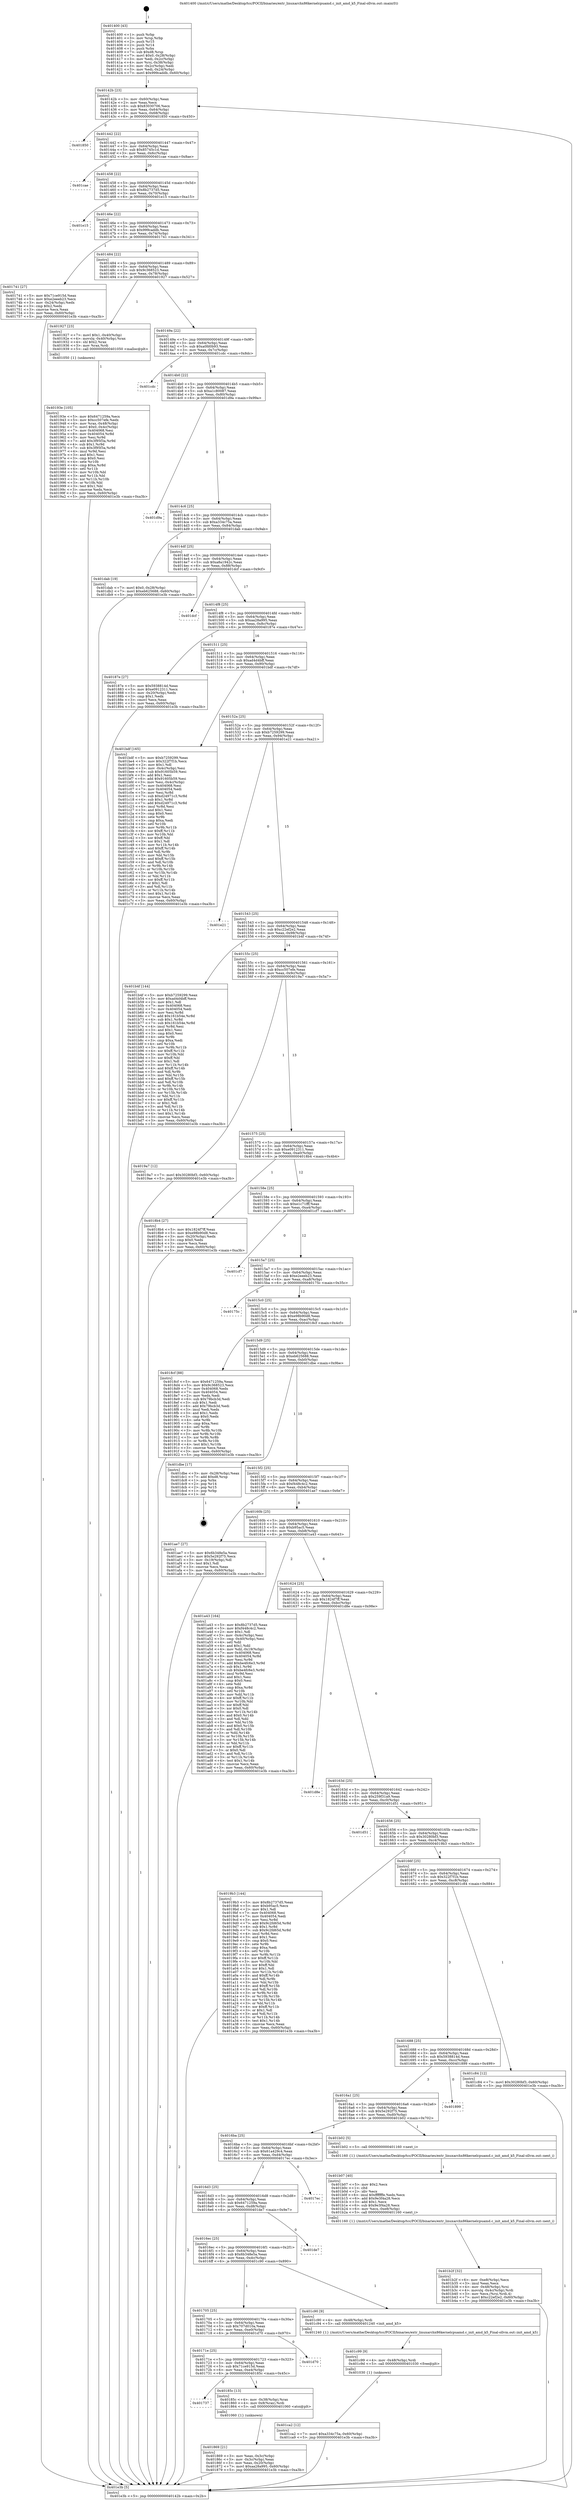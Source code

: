 digraph "0x401400" {
  label = "0x401400 (/mnt/c/Users/mathe/Desktop/tcc/POCII/binaries/extr_linuxarchx86kernelcpuamd.c_init_amd_k5_Final-ollvm.out::main(0))"
  labelloc = "t"
  node[shape=record]

  Entry [label="",width=0.3,height=0.3,shape=circle,fillcolor=black,style=filled]
  "0x40142b" [label="{
     0x40142b [23]\l
     | [instrs]\l
     &nbsp;&nbsp;0x40142b \<+3\>: mov -0x60(%rbp),%eax\l
     &nbsp;&nbsp;0x40142e \<+2\>: mov %eax,%ecx\l
     &nbsp;&nbsp;0x401430 \<+6\>: sub $0x83030706,%ecx\l
     &nbsp;&nbsp;0x401436 \<+3\>: mov %eax,-0x64(%rbp)\l
     &nbsp;&nbsp;0x401439 \<+3\>: mov %ecx,-0x68(%rbp)\l
     &nbsp;&nbsp;0x40143c \<+6\>: je 0000000000401850 \<main+0x450\>\l
  }"]
  "0x401850" [label="{
     0x401850\l
  }", style=dashed]
  "0x401442" [label="{
     0x401442 [22]\l
     | [instrs]\l
     &nbsp;&nbsp;0x401442 \<+5\>: jmp 0000000000401447 \<main+0x47\>\l
     &nbsp;&nbsp;0x401447 \<+3\>: mov -0x64(%rbp),%eax\l
     &nbsp;&nbsp;0x40144a \<+5\>: sub $0x85745c1d,%eax\l
     &nbsp;&nbsp;0x40144f \<+3\>: mov %eax,-0x6c(%rbp)\l
     &nbsp;&nbsp;0x401452 \<+6\>: je 0000000000401cae \<main+0x8ae\>\l
  }"]
  Exit [label="",width=0.3,height=0.3,shape=circle,fillcolor=black,style=filled,peripheries=2]
  "0x401cae" [label="{
     0x401cae\l
  }", style=dashed]
  "0x401458" [label="{
     0x401458 [22]\l
     | [instrs]\l
     &nbsp;&nbsp;0x401458 \<+5\>: jmp 000000000040145d \<main+0x5d\>\l
     &nbsp;&nbsp;0x40145d \<+3\>: mov -0x64(%rbp),%eax\l
     &nbsp;&nbsp;0x401460 \<+5\>: sub $0x8b2737d5,%eax\l
     &nbsp;&nbsp;0x401465 \<+3\>: mov %eax,-0x70(%rbp)\l
     &nbsp;&nbsp;0x401468 \<+6\>: je 0000000000401e15 \<main+0xa15\>\l
  }"]
  "0x401ca2" [label="{
     0x401ca2 [12]\l
     | [instrs]\l
     &nbsp;&nbsp;0x401ca2 \<+7\>: movl $0xa334c75a,-0x60(%rbp)\l
     &nbsp;&nbsp;0x401ca9 \<+5\>: jmp 0000000000401e3b \<main+0xa3b\>\l
  }"]
  "0x401e15" [label="{
     0x401e15\l
  }", style=dashed]
  "0x40146e" [label="{
     0x40146e [22]\l
     | [instrs]\l
     &nbsp;&nbsp;0x40146e \<+5\>: jmp 0000000000401473 \<main+0x73\>\l
     &nbsp;&nbsp;0x401473 \<+3\>: mov -0x64(%rbp),%eax\l
     &nbsp;&nbsp;0x401476 \<+5\>: sub $0x999caddb,%eax\l
     &nbsp;&nbsp;0x40147b \<+3\>: mov %eax,-0x74(%rbp)\l
     &nbsp;&nbsp;0x40147e \<+6\>: je 0000000000401741 \<main+0x341\>\l
  }"]
  "0x401c99" [label="{
     0x401c99 [9]\l
     | [instrs]\l
     &nbsp;&nbsp;0x401c99 \<+4\>: mov -0x48(%rbp),%rdi\l
     &nbsp;&nbsp;0x401c9d \<+5\>: call 0000000000401030 \<free@plt\>\l
     | [calls]\l
     &nbsp;&nbsp;0x401030 \{1\} (unknown)\l
  }"]
  "0x401741" [label="{
     0x401741 [27]\l
     | [instrs]\l
     &nbsp;&nbsp;0x401741 \<+5\>: mov $0x71ce915d,%eax\l
     &nbsp;&nbsp;0x401746 \<+5\>: mov $0xe2eeeb23,%ecx\l
     &nbsp;&nbsp;0x40174b \<+3\>: mov -0x24(%rbp),%edx\l
     &nbsp;&nbsp;0x40174e \<+3\>: cmp $0x2,%edx\l
     &nbsp;&nbsp;0x401751 \<+3\>: cmovne %ecx,%eax\l
     &nbsp;&nbsp;0x401754 \<+3\>: mov %eax,-0x60(%rbp)\l
     &nbsp;&nbsp;0x401757 \<+5\>: jmp 0000000000401e3b \<main+0xa3b\>\l
  }"]
  "0x401484" [label="{
     0x401484 [22]\l
     | [instrs]\l
     &nbsp;&nbsp;0x401484 \<+5\>: jmp 0000000000401489 \<main+0x89\>\l
     &nbsp;&nbsp;0x401489 \<+3\>: mov -0x64(%rbp),%eax\l
     &nbsp;&nbsp;0x40148c \<+5\>: sub $0x9c368523,%eax\l
     &nbsp;&nbsp;0x401491 \<+3\>: mov %eax,-0x78(%rbp)\l
     &nbsp;&nbsp;0x401494 \<+6\>: je 0000000000401927 \<main+0x527\>\l
  }"]
  "0x401e3b" [label="{
     0x401e3b [5]\l
     | [instrs]\l
     &nbsp;&nbsp;0x401e3b \<+5\>: jmp 000000000040142b \<main+0x2b\>\l
  }"]
  "0x401400" [label="{
     0x401400 [43]\l
     | [instrs]\l
     &nbsp;&nbsp;0x401400 \<+1\>: push %rbp\l
     &nbsp;&nbsp;0x401401 \<+3\>: mov %rsp,%rbp\l
     &nbsp;&nbsp;0x401404 \<+2\>: push %r15\l
     &nbsp;&nbsp;0x401406 \<+2\>: push %r14\l
     &nbsp;&nbsp;0x401408 \<+1\>: push %rbx\l
     &nbsp;&nbsp;0x401409 \<+7\>: sub $0xd8,%rsp\l
     &nbsp;&nbsp;0x401410 \<+7\>: movl $0x0,-0x28(%rbp)\l
     &nbsp;&nbsp;0x401417 \<+3\>: mov %edi,-0x2c(%rbp)\l
     &nbsp;&nbsp;0x40141a \<+4\>: mov %rsi,-0x38(%rbp)\l
     &nbsp;&nbsp;0x40141e \<+3\>: mov -0x2c(%rbp),%edi\l
     &nbsp;&nbsp;0x401421 \<+3\>: mov %edi,-0x24(%rbp)\l
     &nbsp;&nbsp;0x401424 \<+7\>: movl $0x999caddb,-0x60(%rbp)\l
  }"]
  "0x401b2f" [label="{
     0x401b2f [32]\l
     | [instrs]\l
     &nbsp;&nbsp;0x401b2f \<+6\>: mov -0xe8(%rbp),%ecx\l
     &nbsp;&nbsp;0x401b35 \<+3\>: imul %eax,%ecx\l
     &nbsp;&nbsp;0x401b38 \<+4\>: mov -0x48(%rbp),%rsi\l
     &nbsp;&nbsp;0x401b3c \<+4\>: movslq -0x4c(%rbp),%rdi\l
     &nbsp;&nbsp;0x401b40 \<+3\>: mov %ecx,(%rsi,%rdi,4)\l
     &nbsp;&nbsp;0x401b43 \<+7\>: movl $0xc22ef2e2,-0x60(%rbp)\l
     &nbsp;&nbsp;0x401b4a \<+5\>: jmp 0000000000401e3b \<main+0xa3b\>\l
  }"]
  "0x401927" [label="{
     0x401927 [23]\l
     | [instrs]\l
     &nbsp;&nbsp;0x401927 \<+7\>: movl $0x1,-0x40(%rbp)\l
     &nbsp;&nbsp;0x40192e \<+4\>: movslq -0x40(%rbp),%rax\l
     &nbsp;&nbsp;0x401932 \<+4\>: shl $0x2,%rax\l
     &nbsp;&nbsp;0x401936 \<+3\>: mov %rax,%rdi\l
     &nbsp;&nbsp;0x401939 \<+5\>: call 0000000000401050 \<malloc@plt\>\l
     | [calls]\l
     &nbsp;&nbsp;0x401050 \{1\} (unknown)\l
  }"]
  "0x40149a" [label="{
     0x40149a [22]\l
     | [instrs]\l
     &nbsp;&nbsp;0x40149a \<+5\>: jmp 000000000040149f \<main+0x9f\>\l
     &nbsp;&nbsp;0x40149f \<+3\>: mov -0x64(%rbp),%eax\l
     &nbsp;&nbsp;0x4014a2 \<+5\>: sub $0xa0fd0b93,%eax\l
     &nbsp;&nbsp;0x4014a7 \<+3\>: mov %eax,-0x7c(%rbp)\l
     &nbsp;&nbsp;0x4014aa \<+6\>: je 0000000000401cdc \<main+0x8dc\>\l
  }"]
  "0x401b07" [label="{
     0x401b07 [40]\l
     | [instrs]\l
     &nbsp;&nbsp;0x401b07 \<+5\>: mov $0x2,%ecx\l
     &nbsp;&nbsp;0x401b0c \<+1\>: cltd\l
     &nbsp;&nbsp;0x401b0d \<+2\>: idiv %ecx\l
     &nbsp;&nbsp;0x401b0f \<+6\>: imul $0xfffffffe,%edx,%ecx\l
     &nbsp;&nbsp;0x401b15 \<+6\>: add $0x9e3f4a28,%ecx\l
     &nbsp;&nbsp;0x401b1b \<+3\>: add $0x1,%ecx\l
     &nbsp;&nbsp;0x401b1e \<+6\>: sub $0x9e3f4a28,%ecx\l
     &nbsp;&nbsp;0x401b24 \<+6\>: mov %ecx,-0xe8(%rbp)\l
     &nbsp;&nbsp;0x401b2a \<+5\>: call 0000000000401160 \<next_i\>\l
     | [calls]\l
     &nbsp;&nbsp;0x401160 \{1\} (/mnt/c/Users/mathe/Desktop/tcc/POCII/binaries/extr_linuxarchx86kernelcpuamd.c_init_amd_k5_Final-ollvm.out::next_i)\l
  }"]
  "0x401cdc" [label="{
     0x401cdc\l
  }", style=dashed]
  "0x4014b0" [label="{
     0x4014b0 [22]\l
     | [instrs]\l
     &nbsp;&nbsp;0x4014b0 \<+5\>: jmp 00000000004014b5 \<main+0xb5\>\l
     &nbsp;&nbsp;0x4014b5 \<+3\>: mov -0x64(%rbp),%eax\l
     &nbsp;&nbsp;0x4014b8 \<+5\>: sub $0xa1c80087,%eax\l
     &nbsp;&nbsp;0x4014bd \<+3\>: mov %eax,-0x80(%rbp)\l
     &nbsp;&nbsp;0x4014c0 \<+6\>: je 0000000000401d9a \<main+0x99a\>\l
  }"]
  "0x40193e" [label="{
     0x40193e [105]\l
     | [instrs]\l
     &nbsp;&nbsp;0x40193e \<+5\>: mov $0x6471259a,%ecx\l
     &nbsp;&nbsp;0x401943 \<+5\>: mov $0xcc507efe,%edx\l
     &nbsp;&nbsp;0x401948 \<+4\>: mov %rax,-0x48(%rbp)\l
     &nbsp;&nbsp;0x40194c \<+7\>: movl $0x0,-0x4c(%rbp)\l
     &nbsp;&nbsp;0x401953 \<+7\>: mov 0x404068,%esi\l
     &nbsp;&nbsp;0x40195a \<+8\>: mov 0x404054,%r8d\l
     &nbsp;&nbsp;0x401962 \<+3\>: mov %esi,%r9d\l
     &nbsp;&nbsp;0x401965 \<+7\>: add $0x3f95f3a,%r9d\l
     &nbsp;&nbsp;0x40196c \<+4\>: sub $0x1,%r9d\l
     &nbsp;&nbsp;0x401970 \<+7\>: sub $0x3f95f3a,%r9d\l
     &nbsp;&nbsp;0x401977 \<+4\>: imul %r9d,%esi\l
     &nbsp;&nbsp;0x40197b \<+3\>: and $0x1,%esi\l
     &nbsp;&nbsp;0x40197e \<+3\>: cmp $0x0,%esi\l
     &nbsp;&nbsp;0x401981 \<+4\>: sete %r10b\l
     &nbsp;&nbsp;0x401985 \<+4\>: cmp $0xa,%r8d\l
     &nbsp;&nbsp;0x401989 \<+4\>: setl %r11b\l
     &nbsp;&nbsp;0x40198d \<+3\>: mov %r10b,%bl\l
     &nbsp;&nbsp;0x401990 \<+3\>: and %r11b,%bl\l
     &nbsp;&nbsp;0x401993 \<+3\>: xor %r11b,%r10b\l
     &nbsp;&nbsp;0x401996 \<+3\>: or %r10b,%bl\l
     &nbsp;&nbsp;0x401999 \<+3\>: test $0x1,%bl\l
     &nbsp;&nbsp;0x40199c \<+3\>: cmovne %edx,%ecx\l
     &nbsp;&nbsp;0x40199f \<+3\>: mov %ecx,-0x60(%rbp)\l
     &nbsp;&nbsp;0x4019a2 \<+5\>: jmp 0000000000401e3b \<main+0xa3b\>\l
  }"]
  "0x401d9a" [label="{
     0x401d9a\l
  }", style=dashed]
  "0x4014c6" [label="{
     0x4014c6 [25]\l
     | [instrs]\l
     &nbsp;&nbsp;0x4014c6 \<+5\>: jmp 00000000004014cb \<main+0xcb\>\l
     &nbsp;&nbsp;0x4014cb \<+3\>: mov -0x64(%rbp),%eax\l
     &nbsp;&nbsp;0x4014ce \<+5\>: sub $0xa334c75a,%eax\l
     &nbsp;&nbsp;0x4014d3 \<+6\>: mov %eax,-0x84(%rbp)\l
     &nbsp;&nbsp;0x4014d9 \<+6\>: je 0000000000401dab \<main+0x9ab\>\l
  }"]
  "0x401869" [label="{
     0x401869 [21]\l
     | [instrs]\l
     &nbsp;&nbsp;0x401869 \<+3\>: mov %eax,-0x3c(%rbp)\l
     &nbsp;&nbsp;0x40186c \<+3\>: mov -0x3c(%rbp),%eax\l
     &nbsp;&nbsp;0x40186f \<+3\>: mov %eax,-0x20(%rbp)\l
     &nbsp;&nbsp;0x401872 \<+7\>: movl $0xaa28a995,-0x60(%rbp)\l
     &nbsp;&nbsp;0x401879 \<+5\>: jmp 0000000000401e3b \<main+0xa3b\>\l
  }"]
  "0x401dab" [label="{
     0x401dab [19]\l
     | [instrs]\l
     &nbsp;&nbsp;0x401dab \<+7\>: movl $0x0,-0x28(%rbp)\l
     &nbsp;&nbsp;0x401db2 \<+7\>: movl $0xeb625688,-0x60(%rbp)\l
     &nbsp;&nbsp;0x401db9 \<+5\>: jmp 0000000000401e3b \<main+0xa3b\>\l
  }"]
  "0x4014df" [label="{
     0x4014df [25]\l
     | [instrs]\l
     &nbsp;&nbsp;0x4014df \<+5\>: jmp 00000000004014e4 \<main+0xe4\>\l
     &nbsp;&nbsp;0x4014e4 \<+3\>: mov -0x64(%rbp),%eax\l
     &nbsp;&nbsp;0x4014e7 \<+5\>: sub $0xa8a1942c,%eax\l
     &nbsp;&nbsp;0x4014ec \<+6\>: mov %eax,-0x88(%rbp)\l
     &nbsp;&nbsp;0x4014f2 \<+6\>: je 0000000000401dcf \<main+0x9cf\>\l
  }"]
  "0x401737" [label="{
     0x401737\l
  }", style=dashed]
  "0x401dcf" [label="{
     0x401dcf\l
  }", style=dashed]
  "0x4014f8" [label="{
     0x4014f8 [25]\l
     | [instrs]\l
     &nbsp;&nbsp;0x4014f8 \<+5\>: jmp 00000000004014fd \<main+0xfd\>\l
     &nbsp;&nbsp;0x4014fd \<+3\>: mov -0x64(%rbp),%eax\l
     &nbsp;&nbsp;0x401500 \<+5\>: sub $0xaa28a995,%eax\l
     &nbsp;&nbsp;0x401505 \<+6\>: mov %eax,-0x8c(%rbp)\l
     &nbsp;&nbsp;0x40150b \<+6\>: je 000000000040187e \<main+0x47e\>\l
  }"]
  "0x40185c" [label="{
     0x40185c [13]\l
     | [instrs]\l
     &nbsp;&nbsp;0x40185c \<+4\>: mov -0x38(%rbp),%rax\l
     &nbsp;&nbsp;0x401860 \<+4\>: mov 0x8(%rax),%rdi\l
     &nbsp;&nbsp;0x401864 \<+5\>: call 0000000000401060 \<atoi@plt\>\l
     | [calls]\l
     &nbsp;&nbsp;0x401060 \{1\} (unknown)\l
  }"]
  "0x40187e" [label="{
     0x40187e [27]\l
     | [instrs]\l
     &nbsp;&nbsp;0x40187e \<+5\>: mov $0x5938814d,%eax\l
     &nbsp;&nbsp;0x401883 \<+5\>: mov $0xe0912311,%ecx\l
     &nbsp;&nbsp;0x401888 \<+3\>: mov -0x20(%rbp),%edx\l
     &nbsp;&nbsp;0x40188b \<+3\>: cmp $0x1,%edx\l
     &nbsp;&nbsp;0x40188e \<+3\>: cmovl %ecx,%eax\l
     &nbsp;&nbsp;0x401891 \<+3\>: mov %eax,-0x60(%rbp)\l
     &nbsp;&nbsp;0x401894 \<+5\>: jmp 0000000000401e3b \<main+0xa3b\>\l
  }"]
  "0x401511" [label="{
     0x401511 [25]\l
     | [instrs]\l
     &nbsp;&nbsp;0x401511 \<+5\>: jmp 0000000000401516 \<main+0x116\>\l
     &nbsp;&nbsp;0x401516 \<+3\>: mov -0x64(%rbp),%eax\l
     &nbsp;&nbsp;0x401519 \<+5\>: sub $0xad4d4bff,%eax\l
     &nbsp;&nbsp;0x40151e \<+6\>: mov %eax,-0x90(%rbp)\l
     &nbsp;&nbsp;0x401524 \<+6\>: je 0000000000401bdf \<main+0x7df\>\l
  }"]
  "0x40171e" [label="{
     0x40171e [25]\l
     | [instrs]\l
     &nbsp;&nbsp;0x40171e \<+5\>: jmp 0000000000401723 \<main+0x323\>\l
     &nbsp;&nbsp;0x401723 \<+3\>: mov -0x64(%rbp),%eax\l
     &nbsp;&nbsp;0x401726 \<+5\>: sub $0x71ce915d,%eax\l
     &nbsp;&nbsp;0x40172b \<+6\>: mov %eax,-0xe4(%rbp)\l
     &nbsp;&nbsp;0x401731 \<+6\>: je 000000000040185c \<main+0x45c\>\l
  }"]
  "0x401bdf" [label="{
     0x401bdf [165]\l
     | [instrs]\l
     &nbsp;&nbsp;0x401bdf \<+5\>: mov $0xb7259299,%eax\l
     &nbsp;&nbsp;0x401be4 \<+5\>: mov $0x322f7f1b,%ecx\l
     &nbsp;&nbsp;0x401be9 \<+2\>: mov $0x1,%dl\l
     &nbsp;&nbsp;0x401beb \<+3\>: mov -0x4c(%rbp),%esi\l
     &nbsp;&nbsp;0x401bee \<+6\>: sub $0x91605b59,%esi\l
     &nbsp;&nbsp;0x401bf4 \<+3\>: add $0x1,%esi\l
     &nbsp;&nbsp;0x401bf7 \<+6\>: add $0x91605b59,%esi\l
     &nbsp;&nbsp;0x401bfd \<+3\>: mov %esi,-0x4c(%rbp)\l
     &nbsp;&nbsp;0x401c00 \<+7\>: mov 0x404068,%esi\l
     &nbsp;&nbsp;0x401c07 \<+7\>: mov 0x404054,%edi\l
     &nbsp;&nbsp;0x401c0e \<+3\>: mov %esi,%r8d\l
     &nbsp;&nbsp;0x401c11 \<+7\>: sub $0xd24971c3,%r8d\l
     &nbsp;&nbsp;0x401c18 \<+4\>: sub $0x1,%r8d\l
     &nbsp;&nbsp;0x401c1c \<+7\>: add $0xd24971c3,%r8d\l
     &nbsp;&nbsp;0x401c23 \<+4\>: imul %r8d,%esi\l
     &nbsp;&nbsp;0x401c27 \<+3\>: and $0x1,%esi\l
     &nbsp;&nbsp;0x401c2a \<+3\>: cmp $0x0,%esi\l
     &nbsp;&nbsp;0x401c2d \<+4\>: sete %r9b\l
     &nbsp;&nbsp;0x401c31 \<+3\>: cmp $0xa,%edi\l
     &nbsp;&nbsp;0x401c34 \<+4\>: setl %r10b\l
     &nbsp;&nbsp;0x401c38 \<+3\>: mov %r9b,%r11b\l
     &nbsp;&nbsp;0x401c3b \<+4\>: xor $0xff,%r11b\l
     &nbsp;&nbsp;0x401c3f \<+3\>: mov %r10b,%bl\l
     &nbsp;&nbsp;0x401c42 \<+3\>: xor $0xff,%bl\l
     &nbsp;&nbsp;0x401c45 \<+3\>: xor $0x1,%dl\l
     &nbsp;&nbsp;0x401c48 \<+3\>: mov %r11b,%r14b\l
     &nbsp;&nbsp;0x401c4b \<+4\>: and $0xff,%r14b\l
     &nbsp;&nbsp;0x401c4f \<+3\>: and %dl,%r9b\l
     &nbsp;&nbsp;0x401c52 \<+3\>: mov %bl,%r15b\l
     &nbsp;&nbsp;0x401c55 \<+4\>: and $0xff,%r15b\l
     &nbsp;&nbsp;0x401c59 \<+3\>: and %dl,%r10b\l
     &nbsp;&nbsp;0x401c5c \<+3\>: or %r9b,%r14b\l
     &nbsp;&nbsp;0x401c5f \<+3\>: or %r10b,%r15b\l
     &nbsp;&nbsp;0x401c62 \<+3\>: xor %r15b,%r14b\l
     &nbsp;&nbsp;0x401c65 \<+3\>: or %bl,%r11b\l
     &nbsp;&nbsp;0x401c68 \<+4\>: xor $0xff,%r11b\l
     &nbsp;&nbsp;0x401c6c \<+3\>: or $0x1,%dl\l
     &nbsp;&nbsp;0x401c6f \<+3\>: and %dl,%r11b\l
     &nbsp;&nbsp;0x401c72 \<+3\>: or %r11b,%r14b\l
     &nbsp;&nbsp;0x401c75 \<+4\>: test $0x1,%r14b\l
     &nbsp;&nbsp;0x401c79 \<+3\>: cmovne %ecx,%eax\l
     &nbsp;&nbsp;0x401c7c \<+3\>: mov %eax,-0x60(%rbp)\l
     &nbsp;&nbsp;0x401c7f \<+5\>: jmp 0000000000401e3b \<main+0xa3b\>\l
  }"]
  "0x40152a" [label="{
     0x40152a [25]\l
     | [instrs]\l
     &nbsp;&nbsp;0x40152a \<+5\>: jmp 000000000040152f \<main+0x12f\>\l
     &nbsp;&nbsp;0x40152f \<+3\>: mov -0x64(%rbp),%eax\l
     &nbsp;&nbsp;0x401532 \<+5\>: sub $0xb7259299,%eax\l
     &nbsp;&nbsp;0x401537 \<+6\>: mov %eax,-0x94(%rbp)\l
     &nbsp;&nbsp;0x40153d \<+6\>: je 0000000000401e21 \<main+0xa21\>\l
  }"]
  "0x401d70" [label="{
     0x401d70\l
  }", style=dashed]
  "0x401e21" [label="{
     0x401e21\l
  }", style=dashed]
  "0x401543" [label="{
     0x401543 [25]\l
     | [instrs]\l
     &nbsp;&nbsp;0x401543 \<+5\>: jmp 0000000000401548 \<main+0x148\>\l
     &nbsp;&nbsp;0x401548 \<+3\>: mov -0x64(%rbp),%eax\l
     &nbsp;&nbsp;0x40154b \<+5\>: sub $0xc22ef2e2,%eax\l
     &nbsp;&nbsp;0x401550 \<+6\>: mov %eax,-0x98(%rbp)\l
     &nbsp;&nbsp;0x401556 \<+6\>: je 0000000000401b4f \<main+0x74f\>\l
  }"]
  "0x401705" [label="{
     0x401705 [25]\l
     | [instrs]\l
     &nbsp;&nbsp;0x401705 \<+5\>: jmp 000000000040170a \<main+0x30a\>\l
     &nbsp;&nbsp;0x40170a \<+3\>: mov -0x64(%rbp),%eax\l
     &nbsp;&nbsp;0x40170d \<+5\>: sub $0x707d010a,%eax\l
     &nbsp;&nbsp;0x401712 \<+6\>: mov %eax,-0xe0(%rbp)\l
     &nbsp;&nbsp;0x401718 \<+6\>: je 0000000000401d70 \<main+0x970\>\l
  }"]
  "0x401b4f" [label="{
     0x401b4f [144]\l
     | [instrs]\l
     &nbsp;&nbsp;0x401b4f \<+5\>: mov $0xb7259299,%eax\l
     &nbsp;&nbsp;0x401b54 \<+5\>: mov $0xad4d4bff,%ecx\l
     &nbsp;&nbsp;0x401b59 \<+2\>: mov $0x1,%dl\l
     &nbsp;&nbsp;0x401b5b \<+7\>: mov 0x404068,%esi\l
     &nbsp;&nbsp;0x401b62 \<+7\>: mov 0x404054,%edi\l
     &nbsp;&nbsp;0x401b69 \<+3\>: mov %esi,%r8d\l
     &nbsp;&nbsp;0x401b6c \<+7\>: add $0x161b54e,%r8d\l
     &nbsp;&nbsp;0x401b73 \<+4\>: sub $0x1,%r8d\l
     &nbsp;&nbsp;0x401b77 \<+7\>: sub $0x161b54e,%r8d\l
     &nbsp;&nbsp;0x401b7e \<+4\>: imul %r8d,%esi\l
     &nbsp;&nbsp;0x401b82 \<+3\>: and $0x1,%esi\l
     &nbsp;&nbsp;0x401b85 \<+3\>: cmp $0x0,%esi\l
     &nbsp;&nbsp;0x401b88 \<+4\>: sete %r9b\l
     &nbsp;&nbsp;0x401b8c \<+3\>: cmp $0xa,%edi\l
     &nbsp;&nbsp;0x401b8f \<+4\>: setl %r10b\l
     &nbsp;&nbsp;0x401b93 \<+3\>: mov %r9b,%r11b\l
     &nbsp;&nbsp;0x401b96 \<+4\>: xor $0xff,%r11b\l
     &nbsp;&nbsp;0x401b9a \<+3\>: mov %r10b,%bl\l
     &nbsp;&nbsp;0x401b9d \<+3\>: xor $0xff,%bl\l
     &nbsp;&nbsp;0x401ba0 \<+3\>: xor $0x1,%dl\l
     &nbsp;&nbsp;0x401ba3 \<+3\>: mov %r11b,%r14b\l
     &nbsp;&nbsp;0x401ba6 \<+4\>: and $0xff,%r14b\l
     &nbsp;&nbsp;0x401baa \<+3\>: and %dl,%r9b\l
     &nbsp;&nbsp;0x401bad \<+3\>: mov %bl,%r15b\l
     &nbsp;&nbsp;0x401bb0 \<+4\>: and $0xff,%r15b\l
     &nbsp;&nbsp;0x401bb4 \<+3\>: and %dl,%r10b\l
     &nbsp;&nbsp;0x401bb7 \<+3\>: or %r9b,%r14b\l
     &nbsp;&nbsp;0x401bba \<+3\>: or %r10b,%r15b\l
     &nbsp;&nbsp;0x401bbd \<+3\>: xor %r15b,%r14b\l
     &nbsp;&nbsp;0x401bc0 \<+3\>: or %bl,%r11b\l
     &nbsp;&nbsp;0x401bc3 \<+4\>: xor $0xff,%r11b\l
     &nbsp;&nbsp;0x401bc7 \<+3\>: or $0x1,%dl\l
     &nbsp;&nbsp;0x401bca \<+3\>: and %dl,%r11b\l
     &nbsp;&nbsp;0x401bcd \<+3\>: or %r11b,%r14b\l
     &nbsp;&nbsp;0x401bd0 \<+4\>: test $0x1,%r14b\l
     &nbsp;&nbsp;0x401bd4 \<+3\>: cmovne %ecx,%eax\l
     &nbsp;&nbsp;0x401bd7 \<+3\>: mov %eax,-0x60(%rbp)\l
     &nbsp;&nbsp;0x401bda \<+5\>: jmp 0000000000401e3b \<main+0xa3b\>\l
  }"]
  "0x40155c" [label="{
     0x40155c [25]\l
     | [instrs]\l
     &nbsp;&nbsp;0x40155c \<+5\>: jmp 0000000000401561 \<main+0x161\>\l
     &nbsp;&nbsp;0x401561 \<+3\>: mov -0x64(%rbp),%eax\l
     &nbsp;&nbsp;0x401564 \<+5\>: sub $0xcc507efe,%eax\l
     &nbsp;&nbsp;0x401569 \<+6\>: mov %eax,-0x9c(%rbp)\l
     &nbsp;&nbsp;0x40156f \<+6\>: je 00000000004019a7 \<main+0x5a7\>\l
  }"]
  "0x401c90" [label="{
     0x401c90 [9]\l
     | [instrs]\l
     &nbsp;&nbsp;0x401c90 \<+4\>: mov -0x48(%rbp),%rdi\l
     &nbsp;&nbsp;0x401c94 \<+5\>: call 0000000000401240 \<init_amd_k5\>\l
     | [calls]\l
     &nbsp;&nbsp;0x401240 \{1\} (/mnt/c/Users/mathe/Desktop/tcc/POCII/binaries/extr_linuxarchx86kernelcpuamd.c_init_amd_k5_Final-ollvm.out::init_amd_k5)\l
  }"]
  "0x4019a7" [label="{
     0x4019a7 [12]\l
     | [instrs]\l
     &nbsp;&nbsp;0x4019a7 \<+7\>: movl $0x30280bf3,-0x60(%rbp)\l
     &nbsp;&nbsp;0x4019ae \<+5\>: jmp 0000000000401e3b \<main+0xa3b\>\l
  }"]
  "0x401575" [label="{
     0x401575 [25]\l
     | [instrs]\l
     &nbsp;&nbsp;0x401575 \<+5\>: jmp 000000000040157a \<main+0x17a\>\l
     &nbsp;&nbsp;0x40157a \<+3\>: mov -0x64(%rbp),%eax\l
     &nbsp;&nbsp;0x40157d \<+5\>: sub $0xe0912311,%eax\l
     &nbsp;&nbsp;0x401582 \<+6\>: mov %eax,-0xa0(%rbp)\l
     &nbsp;&nbsp;0x401588 \<+6\>: je 00000000004018b4 \<main+0x4b4\>\l
  }"]
  "0x4016ec" [label="{
     0x4016ec [25]\l
     | [instrs]\l
     &nbsp;&nbsp;0x4016ec \<+5\>: jmp 00000000004016f1 \<main+0x2f1\>\l
     &nbsp;&nbsp;0x4016f1 \<+3\>: mov -0x64(%rbp),%eax\l
     &nbsp;&nbsp;0x4016f4 \<+5\>: sub $0x6b348e5a,%eax\l
     &nbsp;&nbsp;0x4016f9 \<+6\>: mov %eax,-0xdc(%rbp)\l
     &nbsp;&nbsp;0x4016ff \<+6\>: je 0000000000401c90 \<main+0x890\>\l
  }"]
  "0x4018b4" [label="{
     0x4018b4 [27]\l
     | [instrs]\l
     &nbsp;&nbsp;0x4018b4 \<+5\>: mov $0x1824f7ff,%eax\l
     &nbsp;&nbsp;0x4018b9 \<+5\>: mov $0xe98b90d8,%ecx\l
     &nbsp;&nbsp;0x4018be \<+3\>: mov -0x20(%rbp),%edx\l
     &nbsp;&nbsp;0x4018c1 \<+3\>: cmp $0x0,%edx\l
     &nbsp;&nbsp;0x4018c4 \<+3\>: cmove %ecx,%eax\l
     &nbsp;&nbsp;0x4018c7 \<+3\>: mov %eax,-0x60(%rbp)\l
     &nbsp;&nbsp;0x4018ca \<+5\>: jmp 0000000000401e3b \<main+0xa3b\>\l
  }"]
  "0x40158e" [label="{
     0x40158e [25]\l
     | [instrs]\l
     &nbsp;&nbsp;0x40158e \<+5\>: jmp 0000000000401593 \<main+0x193\>\l
     &nbsp;&nbsp;0x401593 \<+3\>: mov -0x64(%rbp),%eax\l
     &nbsp;&nbsp;0x401596 \<+5\>: sub $0xe1c71fff,%eax\l
     &nbsp;&nbsp;0x40159b \<+6\>: mov %eax,-0xa4(%rbp)\l
     &nbsp;&nbsp;0x4015a1 \<+6\>: je 0000000000401cf7 \<main+0x8f7\>\l
  }"]
  "0x401de7" [label="{
     0x401de7\l
  }", style=dashed]
  "0x401cf7" [label="{
     0x401cf7\l
  }", style=dashed]
  "0x4015a7" [label="{
     0x4015a7 [25]\l
     | [instrs]\l
     &nbsp;&nbsp;0x4015a7 \<+5\>: jmp 00000000004015ac \<main+0x1ac\>\l
     &nbsp;&nbsp;0x4015ac \<+3\>: mov -0x64(%rbp),%eax\l
     &nbsp;&nbsp;0x4015af \<+5\>: sub $0xe2eeeb23,%eax\l
     &nbsp;&nbsp;0x4015b4 \<+6\>: mov %eax,-0xa8(%rbp)\l
     &nbsp;&nbsp;0x4015ba \<+6\>: je 000000000040175c \<main+0x35c\>\l
  }"]
  "0x4016d3" [label="{
     0x4016d3 [25]\l
     | [instrs]\l
     &nbsp;&nbsp;0x4016d3 \<+5\>: jmp 00000000004016d8 \<main+0x2d8\>\l
     &nbsp;&nbsp;0x4016d8 \<+3\>: mov -0x64(%rbp),%eax\l
     &nbsp;&nbsp;0x4016db \<+5\>: sub $0x6471259a,%eax\l
     &nbsp;&nbsp;0x4016e0 \<+6\>: mov %eax,-0xd8(%rbp)\l
     &nbsp;&nbsp;0x4016e6 \<+6\>: je 0000000000401de7 \<main+0x9e7\>\l
  }"]
  "0x40175c" [label="{
     0x40175c\l
  }", style=dashed]
  "0x4015c0" [label="{
     0x4015c0 [25]\l
     | [instrs]\l
     &nbsp;&nbsp;0x4015c0 \<+5\>: jmp 00000000004015c5 \<main+0x1c5\>\l
     &nbsp;&nbsp;0x4015c5 \<+3\>: mov -0x64(%rbp),%eax\l
     &nbsp;&nbsp;0x4015c8 \<+5\>: sub $0xe98b90d8,%eax\l
     &nbsp;&nbsp;0x4015cd \<+6\>: mov %eax,-0xac(%rbp)\l
     &nbsp;&nbsp;0x4015d3 \<+6\>: je 00000000004018cf \<main+0x4cf\>\l
  }"]
  "0x4017ec" [label="{
     0x4017ec\l
  }", style=dashed]
  "0x4018cf" [label="{
     0x4018cf [88]\l
     | [instrs]\l
     &nbsp;&nbsp;0x4018cf \<+5\>: mov $0x6471259a,%eax\l
     &nbsp;&nbsp;0x4018d4 \<+5\>: mov $0x9c368523,%ecx\l
     &nbsp;&nbsp;0x4018d9 \<+7\>: mov 0x404068,%edx\l
     &nbsp;&nbsp;0x4018e0 \<+7\>: mov 0x404054,%esi\l
     &nbsp;&nbsp;0x4018e7 \<+2\>: mov %edx,%edi\l
     &nbsp;&nbsp;0x4018e9 \<+6\>: sub $0x79bcb3d,%edi\l
     &nbsp;&nbsp;0x4018ef \<+3\>: sub $0x1,%edi\l
     &nbsp;&nbsp;0x4018f2 \<+6\>: add $0x79bcb3d,%edi\l
     &nbsp;&nbsp;0x4018f8 \<+3\>: imul %edi,%edx\l
     &nbsp;&nbsp;0x4018fb \<+3\>: and $0x1,%edx\l
     &nbsp;&nbsp;0x4018fe \<+3\>: cmp $0x0,%edx\l
     &nbsp;&nbsp;0x401901 \<+4\>: sete %r8b\l
     &nbsp;&nbsp;0x401905 \<+3\>: cmp $0xa,%esi\l
     &nbsp;&nbsp;0x401908 \<+4\>: setl %r9b\l
     &nbsp;&nbsp;0x40190c \<+3\>: mov %r8b,%r10b\l
     &nbsp;&nbsp;0x40190f \<+3\>: and %r9b,%r10b\l
     &nbsp;&nbsp;0x401912 \<+3\>: xor %r9b,%r8b\l
     &nbsp;&nbsp;0x401915 \<+3\>: or %r8b,%r10b\l
     &nbsp;&nbsp;0x401918 \<+4\>: test $0x1,%r10b\l
     &nbsp;&nbsp;0x40191c \<+3\>: cmovne %ecx,%eax\l
     &nbsp;&nbsp;0x40191f \<+3\>: mov %eax,-0x60(%rbp)\l
     &nbsp;&nbsp;0x401922 \<+5\>: jmp 0000000000401e3b \<main+0xa3b\>\l
  }"]
  "0x4015d9" [label="{
     0x4015d9 [25]\l
     | [instrs]\l
     &nbsp;&nbsp;0x4015d9 \<+5\>: jmp 00000000004015de \<main+0x1de\>\l
     &nbsp;&nbsp;0x4015de \<+3\>: mov -0x64(%rbp),%eax\l
     &nbsp;&nbsp;0x4015e1 \<+5\>: sub $0xeb625688,%eax\l
     &nbsp;&nbsp;0x4015e6 \<+6\>: mov %eax,-0xb0(%rbp)\l
     &nbsp;&nbsp;0x4015ec \<+6\>: je 0000000000401dbe \<main+0x9be\>\l
  }"]
  "0x4016ba" [label="{
     0x4016ba [25]\l
     | [instrs]\l
     &nbsp;&nbsp;0x4016ba \<+5\>: jmp 00000000004016bf \<main+0x2bf\>\l
     &nbsp;&nbsp;0x4016bf \<+3\>: mov -0x64(%rbp),%eax\l
     &nbsp;&nbsp;0x4016c2 \<+5\>: sub $0x61a429c4,%eax\l
     &nbsp;&nbsp;0x4016c7 \<+6\>: mov %eax,-0xd4(%rbp)\l
     &nbsp;&nbsp;0x4016cd \<+6\>: je 00000000004017ec \<main+0x3ec\>\l
  }"]
  "0x401dbe" [label="{
     0x401dbe [17]\l
     | [instrs]\l
     &nbsp;&nbsp;0x401dbe \<+3\>: mov -0x28(%rbp),%eax\l
     &nbsp;&nbsp;0x401dc1 \<+7\>: add $0xd8,%rsp\l
     &nbsp;&nbsp;0x401dc8 \<+1\>: pop %rbx\l
     &nbsp;&nbsp;0x401dc9 \<+2\>: pop %r14\l
     &nbsp;&nbsp;0x401dcb \<+2\>: pop %r15\l
     &nbsp;&nbsp;0x401dcd \<+1\>: pop %rbp\l
     &nbsp;&nbsp;0x401dce \<+1\>: ret\l
  }"]
  "0x4015f2" [label="{
     0x4015f2 [25]\l
     | [instrs]\l
     &nbsp;&nbsp;0x4015f2 \<+5\>: jmp 00000000004015f7 \<main+0x1f7\>\l
     &nbsp;&nbsp;0x4015f7 \<+3\>: mov -0x64(%rbp),%eax\l
     &nbsp;&nbsp;0x4015fa \<+5\>: sub $0xf448c4c2,%eax\l
     &nbsp;&nbsp;0x4015ff \<+6\>: mov %eax,-0xb4(%rbp)\l
     &nbsp;&nbsp;0x401605 \<+6\>: je 0000000000401ae7 \<main+0x6e7\>\l
  }"]
  "0x401b02" [label="{
     0x401b02 [5]\l
     | [instrs]\l
     &nbsp;&nbsp;0x401b02 \<+5\>: call 0000000000401160 \<next_i\>\l
     | [calls]\l
     &nbsp;&nbsp;0x401160 \{1\} (/mnt/c/Users/mathe/Desktop/tcc/POCII/binaries/extr_linuxarchx86kernelcpuamd.c_init_amd_k5_Final-ollvm.out::next_i)\l
  }"]
  "0x401ae7" [label="{
     0x401ae7 [27]\l
     | [instrs]\l
     &nbsp;&nbsp;0x401ae7 \<+5\>: mov $0x6b348e5a,%eax\l
     &nbsp;&nbsp;0x401aec \<+5\>: mov $0x5e292f75,%ecx\l
     &nbsp;&nbsp;0x401af1 \<+3\>: mov -0x19(%rbp),%dl\l
     &nbsp;&nbsp;0x401af4 \<+3\>: test $0x1,%dl\l
     &nbsp;&nbsp;0x401af7 \<+3\>: cmovne %ecx,%eax\l
     &nbsp;&nbsp;0x401afa \<+3\>: mov %eax,-0x60(%rbp)\l
     &nbsp;&nbsp;0x401afd \<+5\>: jmp 0000000000401e3b \<main+0xa3b\>\l
  }"]
  "0x40160b" [label="{
     0x40160b [25]\l
     | [instrs]\l
     &nbsp;&nbsp;0x40160b \<+5\>: jmp 0000000000401610 \<main+0x210\>\l
     &nbsp;&nbsp;0x401610 \<+3\>: mov -0x64(%rbp),%eax\l
     &nbsp;&nbsp;0x401613 \<+5\>: sub $0xb95ac5,%eax\l
     &nbsp;&nbsp;0x401618 \<+6\>: mov %eax,-0xb8(%rbp)\l
     &nbsp;&nbsp;0x40161e \<+6\>: je 0000000000401a43 \<main+0x643\>\l
  }"]
  "0x4016a1" [label="{
     0x4016a1 [25]\l
     | [instrs]\l
     &nbsp;&nbsp;0x4016a1 \<+5\>: jmp 00000000004016a6 \<main+0x2a6\>\l
     &nbsp;&nbsp;0x4016a6 \<+3\>: mov -0x64(%rbp),%eax\l
     &nbsp;&nbsp;0x4016a9 \<+5\>: sub $0x5e292f75,%eax\l
     &nbsp;&nbsp;0x4016ae \<+6\>: mov %eax,-0xd0(%rbp)\l
     &nbsp;&nbsp;0x4016b4 \<+6\>: je 0000000000401b02 \<main+0x702\>\l
  }"]
  "0x401a43" [label="{
     0x401a43 [164]\l
     | [instrs]\l
     &nbsp;&nbsp;0x401a43 \<+5\>: mov $0x8b2737d5,%eax\l
     &nbsp;&nbsp;0x401a48 \<+5\>: mov $0xf448c4c2,%ecx\l
     &nbsp;&nbsp;0x401a4d \<+2\>: mov $0x1,%dl\l
     &nbsp;&nbsp;0x401a4f \<+3\>: mov -0x4c(%rbp),%esi\l
     &nbsp;&nbsp;0x401a52 \<+3\>: cmp -0x40(%rbp),%esi\l
     &nbsp;&nbsp;0x401a55 \<+4\>: setl %dil\l
     &nbsp;&nbsp;0x401a59 \<+4\>: and $0x1,%dil\l
     &nbsp;&nbsp;0x401a5d \<+4\>: mov %dil,-0x19(%rbp)\l
     &nbsp;&nbsp;0x401a61 \<+7\>: mov 0x404068,%esi\l
     &nbsp;&nbsp;0x401a68 \<+8\>: mov 0x404054,%r8d\l
     &nbsp;&nbsp;0x401a70 \<+3\>: mov %esi,%r9d\l
     &nbsp;&nbsp;0x401a73 \<+7\>: add $0xbe4fc6e3,%r9d\l
     &nbsp;&nbsp;0x401a7a \<+4\>: sub $0x1,%r9d\l
     &nbsp;&nbsp;0x401a7e \<+7\>: sub $0xbe4fc6e3,%r9d\l
     &nbsp;&nbsp;0x401a85 \<+4\>: imul %r9d,%esi\l
     &nbsp;&nbsp;0x401a89 \<+3\>: and $0x1,%esi\l
     &nbsp;&nbsp;0x401a8c \<+3\>: cmp $0x0,%esi\l
     &nbsp;&nbsp;0x401a8f \<+4\>: sete %dil\l
     &nbsp;&nbsp;0x401a93 \<+4\>: cmp $0xa,%r8d\l
     &nbsp;&nbsp;0x401a97 \<+4\>: setl %r10b\l
     &nbsp;&nbsp;0x401a9b \<+3\>: mov %dil,%r11b\l
     &nbsp;&nbsp;0x401a9e \<+4\>: xor $0xff,%r11b\l
     &nbsp;&nbsp;0x401aa2 \<+3\>: mov %r10b,%bl\l
     &nbsp;&nbsp;0x401aa5 \<+3\>: xor $0xff,%bl\l
     &nbsp;&nbsp;0x401aa8 \<+3\>: xor $0x0,%dl\l
     &nbsp;&nbsp;0x401aab \<+3\>: mov %r11b,%r14b\l
     &nbsp;&nbsp;0x401aae \<+4\>: and $0x0,%r14b\l
     &nbsp;&nbsp;0x401ab2 \<+3\>: and %dl,%dil\l
     &nbsp;&nbsp;0x401ab5 \<+3\>: mov %bl,%r15b\l
     &nbsp;&nbsp;0x401ab8 \<+4\>: and $0x0,%r15b\l
     &nbsp;&nbsp;0x401abc \<+3\>: and %dl,%r10b\l
     &nbsp;&nbsp;0x401abf \<+3\>: or %dil,%r14b\l
     &nbsp;&nbsp;0x401ac2 \<+3\>: or %r10b,%r15b\l
     &nbsp;&nbsp;0x401ac5 \<+3\>: xor %r15b,%r14b\l
     &nbsp;&nbsp;0x401ac8 \<+3\>: or %bl,%r11b\l
     &nbsp;&nbsp;0x401acb \<+4\>: xor $0xff,%r11b\l
     &nbsp;&nbsp;0x401acf \<+3\>: or $0x0,%dl\l
     &nbsp;&nbsp;0x401ad2 \<+3\>: and %dl,%r11b\l
     &nbsp;&nbsp;0x401ad5 \<+3\>: or %r11b,%r14b\l
     &nbsp;&nbsp;0x401ad8 \<+4\>: test $0x1,%r14b\l
     &nbsp;&nbsp;0x401adc \<+3\>: cmovne %ecx,%eax\l
     &nbsp;&nbsp;0x401adf \<+3\>: mov %eax,-0x60(%rbp)\l
     &nbsp;&nbsp;0x401ae2 \<+5\>: jmp 0000000000401e3b \<main+0xa3b\>\l
  }"]
  "0x401624" [label="{
     0x401624 [25]\l
     | [instrs]\l
     &nbsp;&nbsp;0x401624 \<+5\>: jmp 0000000000401629 \<main+0x229\>\l
     &nbsp;&nbsp;0x401629 \<+3\>: mov -0x64(%rbp),%eax\l
     &nbsp;&nbsp;0x40162c \<+5\>: sub $0x1824f7ff,%eax\l
     &nbsp;&nbsp;0x401631 \<+6\>: mov %eax,-0xbc(%rbp)\l
     &nbsp;&nbsp;0x401637 \<+6\>: je 0000000000401d8e \<main+0x98e\>\l
  }"]
  "0x401899" [label="{
     0x401899\l
  }", style=dashed]
  "0x401d8e" [label="{
     0x401d8e\l
  }", style=dashed]
  "0x40163d" [label="{
     0x40163d [25]\l
     | [instrs]\l
     &nbsp;&nbsp;0x40163d \<+5\>: jmp 0000000000401642 \<main+0x242\>\l
     &nbsp;&nbsp;0x401642 \<+3\>: mov -0x64(%rbp),%eax\l
     &nbsp;&nbsp;0x401645 \<+5\>: sub $0x259f31a9,%eax\l
     &nbsp;&nbsp;0x40164a \<+6\>: mov %eax,-0xc0(%rbp)\l
     &nbsp;&nbsp;0x401650 \<+6\>: je 0000000000401d51 \<main+0x951\>\l
  }"]
  "0x401688" [label="{
     0x401688 [25]\l
     | [instrs]\l
     &nbsp;&nbsp;0x401688 \<+5\>: jmp 000000000040168d \<main+0x28d\>\l
     &nbsp;&nbsp;0x40168d \<+3\>: mov -0x64(%rbp),%eax\l
     &nbsp;&nbsp;0x401690 \<+5\>: sub $0x5938814d,%eax\l
     &nbsp;&nbsp;0x401695 \<+6\>: mov %eax,-0xcc(%rbp)\l
     &nbsp;&nbsp;0x40169b \<+6\>: je 0000000000401899 \<main+0x499\>\l
  }"]
  "0x401d51" [label="{
     0x401d51\l
  }", style=dashed]
  "0x401656" [label="{
     0x401656 [25]\l
     | [instrs]\l
     &nbsp;&nbsp;0x401656 \<+5\>: jmp 000000000040165b \<main+0x25b\>\l
     &nbsp;&nbsp;0x40165b \<+3\>: mov -0x64(%rbp),%eax\l
     &nbsp;&nbsp;0x40165e \<+5\>: sub $0x30280bf3,%eax\l
     &nbsp;&nbsp;0x401663 \<+6\>: mov %eax,-0xc4(%rbp)\l
     &nbsp;&nbsp;0x401669 \<+6\>: je 00000000004019b3 \<main+0x5b3\>\l
  }"]
  "0x401c84" [label="{
     0x401c84 [12]\l
     | [instrs]\l
     &nbsp;&nbsp;0x401c84 \<+7\>: movl $0x30280bf3,-0x60(%rbp)\l
     &nbsp;&nbsp;0x401c8b \<+5\>: jmp 0000000000401e3b \<main+0xa3b\>\l
  }"]
  "0x4019b3" [label="{
     0x4019b3 [144]\l
     | [instrs]\l
     &nbsp;&nbsp;0x4019b3 \<+5\>: mov $0x8b2737d5,%eax\l
     &nbsp;&nbsp;0x4019b8 \<+5\>: mov $0xb95ac5,%ecx\l
     &nbsp;&nbsp;0x4019bd \<+2\>: mov $0x1,%dl\l
     &nbsp;&nbsp;0x4019bf \<+7\>: mov 0x404068,%esi\l
     &nbsp;&nbsp;0x4019c6 \<+7\>: mov 0x404054,%edi\l
     &nbsp;&nbsp;0x4019cd \<+3\>: mov %esi,%r8d\l
     &nbsp;&nbsp;0x4019d0 \<+7\>: add $0x9c2fd65d,%r8d\l
     &nbsp;&nbsp;0x4019d7 \<+4\>: sub $0x1,%r8d\l
     &nbsp;&nbsp;0x4019db \<+7\>: sub $0x9c2fd65d,%r8d\l
     &nbsp;&nbsp;0x4019e2 \<+4\>: imul %r8d,%esi\l
     &nbsp;&nbsp;0x4019e6 \<+3\>: and $0x1,%esi\l
     &nbsp;&nbsp;0x4019e9 \<+3\>: cmp $0x0,%esi\l
     &nbsp;&nbsp;0x4019ec \<+4\>: sete %r9b\l
     &nbsp;&nbsp;0x4019f0 \<+3\>: cmp $0xa,%edi\l
     &nbsp;&nbsp;0x4019f3 \<+4\>: setl %r10b\l
     &nbsp;&nbsp;0x4019f7 \<+3\>: mov %r9b,%r11b\l
     &nbsp;&nbsp;0x4019fa \<+4\>: xor $0xff,%r11b\l
     &nbsp;&nbsp;0x4019fe \<+3\>: mov %r10b,%bl\l
     &nbsp;&nbsp;0x401a01 \<+3\>: xor $0xff,%bl\l
     &nbsp;&nbsp;0x401a04 \<+3\>: xor $0x1,%dl\l
     &nbsp;&nbsp;0x401a07 \<+3\>: mov %r11b,%r14b\l
     &nbsp;&nbsp;0x401a0a \<+4\>: and $0xff,%r14b\l
     &nbsp;&nbsp;0x401a0e \<+3\>: and %dl,%r9b\l
     &nbsp;&nbsp;0x401a11 \<+3\>: mov %bl,%r15b\l
     &nbsp;&nbsp;0x401a14 \<+4\>: and $0xff,%r15b\l
     &nbsp;&nbsp;0x401a18 \<+3\>: and %dl,%r10b\l
     &nbsp;&nbsp;0x401a1b \<+3\>: or %r9b,%r14b\l
     &nbsp;&nbsp;0x401a1e \<+3\>: or %r10b,%r15b\l
     &nbsp;&nbsp;0x401a21 \<+3\>: xor %r15b,%r14b\l
     &nbsp;&nbsp;0x401a24 \<+3\>: or %bl,%r11b\l
     &nbsp;&nbsp;0x401a27 \<+4\>: xor $0xff,%r11b\l
     &nbsp;&nbsp;0x401a2b \<+3\>: or $0x1,%dl\l
     &nbsp;&nbsp;0x401a2e \<+3\>: and %dl,%r11b\l
     &nbsp;&nbsp;0x401a31 \<+3\>: or %r11b,%r14b\l
     &nbsp;&nbsp;0x401a34 \<+4\>: test $0x1,%r14b\l
     &nbsp;&nbsp;0x401a38 \<+3\>: cmovne %ecx,%eax\l
     &nbsp;&nbsp;0x401a3b \<+3\>: mov %eax,-0x60(%rbp)\l
     &nbsp;&nbsp;0x401a3e \<+5\>: jmp 0000000000401e3b \<main+0xa3b\>\l
  }"]
  "0x40166f" [label="{
     0x40166f [25]\l
     | [instrs]\l
     &nbsp;&nbsp;0x40166f \<+5\>: jmp 0000000000401674 \<main+0x274\>\l
     &nbsp;&nbsp;0x401674 \<+3\>: mov -0x64(%rbp),%eax\l
     &nbsp;&nbsp;0x401677 \<+5\>: sub $0x322f7f1b,%eax\l
     &nbsp;&nbsp;0x40167c \<+6\>: mov %eax,-0xc8(%rbp)\l
     &nbsp;&nbsp;0x401682 \<+6\>: je 0000000000401c84 \<main+0x884\>\l
  }"]
  Entry -> "0x401400" [label=" 1"]
  "0x40142b" -> "0x401850" [label=" 0"]
  "0x40142b" -> "0x401442" [label=" 20"]
  "0x401dbe" -> Exit [label=" 1"]
  "0x401442" -> "0x401cae" [label=" 0"]
  "0x401442" -> "0x401458" [label=" 20"]
  "0x401dab" -> "0x401e3b" [label=" 1"]
  "0x401458" -> "0x401e15" [label=" 0"]
  "0x401458" -> "0x40146e" [label=" 20"]
  "0x401ca2" -> "0x401e3b" [label=" 1"]
  "0x40146e" -> "0x401741" [label=" 1"]
  "0x40146e" -> "0x401484" [label=" 19"]
  "0x401741" -> "0x401e3b" [label=" 1"]
  "0x401400" -> "0x40142b" [label=" 1"]
  "0x401e3b" -> "0x40142b" [label=" 19"]
  "0x401c99" -> "0x401ca2" [label=" 1"]
  "0x401484" -> "0x401927" [label=" 1"]
  "0x401484" -> "0x40149a" [label=" 18"]
  "0x401c90" -> "0x401c99" [label=" 1"]
  "0x40149a" -> "0x401cdc" [label=" 0"]
  "0x40149a" -> "0x4014b0" [label=" 18"]
  "0x401c84" -> "0x401e3b" [label=" 1"]
  "0x4014b0" -> "0x401d9a" [label=" 0"]
  "0x4014b0" -> "0x4014c6" [label=" 18"]
  "0x401bdf" -> "0x401e3b" [label=" 1"]
  "0x4014c6" -> "0x401dab" [label=" 1"]
  "0x4014c6" -> "0x4014df" [label=" 17"]
  "0x401b4f" -> "0x401e3b" [label=" 1"]
  "0x4014df" -> "0x401dcf" [label=" 0"]
  "0x4014df" -> "0x4014f8" [label=" 17"]
  "0x401b2f" -> "0x401e3b" [label=" 1"]
  "0x4014f8" -> "0x40187e" [label=" 1"]
  "0x4014f8" -> "0x401511" [label=" 16"]
  "0x401b07" -> "0x401b2f" [label=" 1"]
  "0x401511" -> "0x401bdf" [label=" 1"]
  "0x401511" -> "0x40152a" [label=" 15"]
  "0x401ae7" -> "0x401e3b" [label=" 2"]
  "0x40152a" -> "0x401e21" [label=" 0"]
  "0x40152a" -> "0x401543" [label=" 15"]
  "0x401a43" -> "0x401e3b" [label=" 2"]
  "0x401543" -> "0x401b4f" [label=" 1"]
  "0x401543" -> "0x40155c" [label=" 14"]
  "0x4019a7" -> "0x401e3b" [label=" 1"]
  "0x40155c" -> "0x4019a7" [label=" 1"]
  "0x40155c" -> "0x401575" [label=" 13"]
  "0x40193e" -> "0x401e3b" [label=" 1"]
  "0x401575" -> "0x4018b4" [label=" 1"]
  "0x401575" -> "0x40158e" [label=" 12"]
  "0x4018cf" -> "0x401e3b" [label=" 1"]
  "0x40158e" -> "0x401cf7" [label=" 0"]
  "0x40158e" -> "0x4015a7" [label=" 12"]
  "0x4018b4" -> "0x401e3b" [label=" 1"]
  "0x4015a7" -> "0x40175c" [label=" 0"]
  "0x4015a7" -> "0x4015c0" [label=" 12"]
  "0x401869" -> "0x401e3b" [label=" 1"]
  "0x4015c0" -> "0x4018cf" [label=" 1"]
  "0x4015c0" -> "0x4015d9" [label=" 11"]
  "0x40185c" -> "0x401869" [label=" 1"]
  "0x4015d9" -> "0x401dbe" [label=" 1"]
  "0x4015d9" -> "0x4015f2" [label=" 10"]
  "0x40171e" -> "0x40185c" [label=" 1"]
  "0x4015f2" -> "0x401ae7" [label=" 2"]
  "0x4015f2" -> "0x40160b" [label=" 8"]
  "0x401b02" -> "0x401b07" [label=" 1"]
  "0x40160b" -> "0x401a43" [label=" 2"]
  "0x40160b" -> "0x401624" [label=" 6"]
  "0x401705" -> "0x401d70" [label=" 0"]
  "0x401624" -> "0x401d8e" [label=" 0"]
  "0x401624" -> "0x40163d" [label=" 6"]
  "0x4019b3" -> "0x401e3b" [label=" 2"]
  "0x40163d" -> "0x401d51" [label=" 0"]
  "0x40163d" -> "0x401656" [label=" 6"]
  "0x4016ec" -> "0x401c90" [label=" 1"]
  "0x401656" -> "0x4019b3" [label=" 2"]
  "0x401656" -> "0x40166f" [label=" 4"]
  "0x401927" -> "0x40193e" [label=" 1"]
  "0x40166f" -> "0x401c84" [label=" 1"]
  "0x40166f" -> "0x401688" [label=" 3"]
  "0x4016ec" -> "0x401705" [label=" 1"]
  "0x401688" -> "0x401899" [label=" 0"]
  "0x401688" -> "0x4016a1" [label=" 3"]
  "0x401705" -> "0x40171e" [label=" 1"]
  "0x4016a1" -> "0x401b02" [label=" 1"]
  "0x4016a1" -> "0x4016ba" [label=" 2"]
  "0x40171e" -> "0x401737" [label=" 0"]
  "0x4016ba" -> "0x4017ec" [label=" 0"]
  "0x4016ba" -> "0x4016d3" [label=" 2"]
  "0x40187e" -> "0x401e3b" [label=" 1"]
  "0x4016d3" -> "0x401de7" [label=" 0"]
  "0x4016d3" -> "0x4016ec" [label=" 2"]
}
